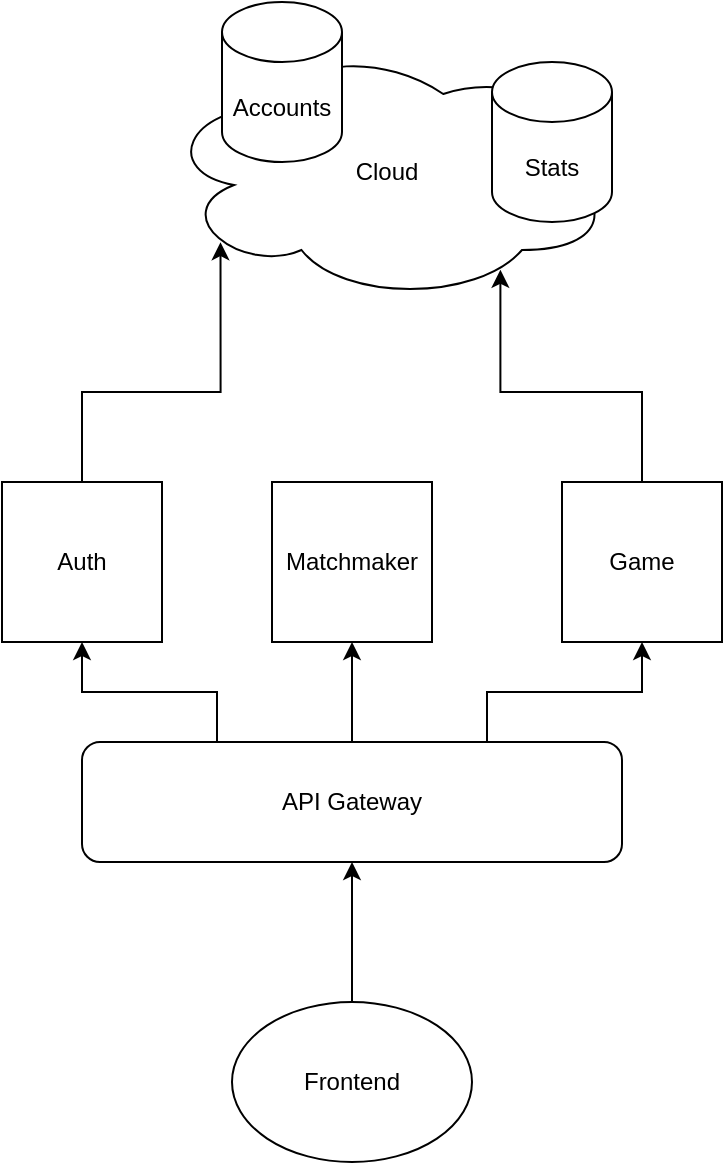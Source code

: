 <mxfile version="27.0.2">
  <diagram name="Page-1" id="xbsimYnlh9g8eGVlAv7C">
    <mxGraphModel dx="1193" dy="728" grid="1" gridSize="10" guides="1" tooltips="1" connect="1" arrows="1" fold="1" page="1" pageScale="1" pageWidth="827" pageHeight="1169" math="0" shadow="0">
      <root>
        <mxCell id="0" />
        <mxCell id="1" parent="0" />
        <mxCell id="-cmkB-pACfV8jmjpuL0W-12" style="edgeStyle=orthogonalEdgeStyle;rounded=0;orthogonalLoop=1;jettySize=auto;html=1;exitX=0.5;exitY=0;exitDx=0;exitDy=0;entryX=0.5;entryY=1;entryDx=0;entryDy=0;" edge="1" parent="1" source="-cmkB-pACfV8jmjpuL0W-1" target="-cmkB-pACfV8jmjpuL0W-4">
          <mxGeometry relative="1" as="geometry" />
        </mxCell>
        <mxCell id="-cmkB-pACfV8jmjpuL0W-13" style="edgeStyle=orthogonalEdgeStyle;rounded=0;orthogonalLoop=1;jettySize=auto;html=1;exitX=0.25;exitY=0;exitDx=0;exitDy=0;entryX=0.5;entryY=1;entryDx=0;entryDy=0;" edge="1" parent="1" source="-cmkB-pACfV8jmjpuL0W-1" target="-cmkB-pACfV8jmjpuL0W-3">
          <mxGeometry relative="1" as="geometry" />
        </mxCell>
        <mxCell id="-cmkB-pACfV8jmjpuL0W-14" style="edgeStyle=orthogonalEdgeStyle;rounded=0;orthogonalLoop=1;jettySize=auto;html=1;exitX=0.75;exitY=0;exitDx=0;exitDy=0;entryX=0.5;entryY=1;entryDx=0;entryDy=0;" edge="1" parent="1" source="-cmkB-pACfV8jmjpuL0W-1" target="-cmkB-pACfV8jmjpuL0W-5">
          <mxGeometry relative="1" as="geometry" />
        </mxCell>
        <mxCell id="-cmkB-pACfV8jmjpuL0W-1" value="API Gateway" style="rounded=1;whiteSpace=wrap;html=1;" vertex="1" parent="1">
          <mxGeometry x="190" y="470" width="270" height="60" as="geometry" />
        </mxCell>
        <mxCell id="-cmkB-pACfV8jmjpuL0W-15" style="edgeStyle=orthogonalEdgeStyle;rounded=0;orthogonalLoop=1;jettySize=auto;html=1;exitX=0.5;exitY=0;exitDx=0;exitDy=0;entryX=0.5;entryY=1;entryDx=0;entryDy=0;" edge="1" parent="1" source="-cmkB-pACfV8jmjpuL0W-2" target="-cmkB-pACfV8jmjpuL0W-1">
          <mxGeometry relative="1" as="geometry" />
        </mxCell>
        <mxCell id="-cmkB-pACfV8jmjpuL0W-2" value="Frontend" style="ellipse;whiteSpace=wrap;html=1;" vertex="1" parent="1">
          <mxGeometry x="265" y="600" width="120" height="80" as="geometry" />
        </mxCell>
        <mxCell id="-cmkB-pACfV8jmjpuL0W-3" value="Auth" style="whiteSpace=wrap;html=1;aspect=fixed;" vertex="1" parent="1">
          <mxGeometry x="150" y="340" width="80" height="80" as="geometry" />
        </mxCell>
        <mxCell id="-cmkB-pACfV8jmjpuL0W-4" value="Matchmaker" style="whiteSpace=wrap;html=1;aspect=fixed;" vertex="1" parent="1">
          <mxGeometry x="285" y="340" width="80" height="80" as="geometry" />
        </mxCell>
        <mxCell id="-cmkB-pACfV8jmjpuL0W-5" value="Game" style="whiteSpace=wrap;html=1;aspect=fixed;" vertex="1" parent="1">
          <mxGeometry x="430" y="340" width="80" height="80" as="geometry" />
        </mxCell>
        <mxCell id="-cmkB-pACfV8jmjpuL0W-7" value="Cloud" style="ellipse;shape=cloud;whiteSpace=wrap;html=1;" vertex="1" parent="1">
          <mxGeometry x="230" y="120" width="225" height="130" as="geometry" />
        </mxCell>
        <mxCell id="-cmkB-pACfV8jmjpuL0W-8" value="Stats" style="shape=cylinder3;whiteSpace=wrap;html=1;boundedLbl=1;backgroundOutline=1;size=15;" vertex="1" parent="1">
          <mxGeometry x="395" y="130" width="60" height="80" as="geometry" />
        </mxCell>
        <mxCell id="-cmkB-pACfV8jmjpuL0W-9" value="Accounts" style="shape=cylinder3;whiteSpace=wrap;html=1;boundedLbl=1;backgroundOutline=1;size=15;" vertex="1" parent="1">
          <mxGeometry x="260" y="100" width="60" height="80" as="geometry" />
        </mxCell>
        <mxCell id="-cmkB-pACfV8jmjpuL0W-10" style="edgeStyle=orthogonalEdgeStyle;rounded=0;orthogonalLoop=1;jettySize=auto;html=1;exitX=0.5;exitY=0;exitDx=0;exitDy=0;entryX=0.13;entryY=0.77;entryDx=0;entryDy=0;entryPerimeter=0;" edge="1" parent="1" source="-cmkB-pACfV8jmjpuL0W-3" target="-cmkB-pACfV8jmjpuL0W-7">
          <mxGeometry relative="1" as="geometry" />
        </mxCell>
        <mxCell id="-cmkB-pACfV8jmjpuL0W-11" style="edgeStyle=orthogonalEdgeStyle;rounded=0;orthogonalLoop=1;jettySize=auto;html=1;exitX=0.5;exitY=0;exitDx=0;exitDy=0;entryX=0.752;entryY=0.876;entryDx=0;entryDy=0;entryPerimeter=0;" edge="1" parent="1" source="-cmkB-pACfV8jmjpuL0W-5" target="-cmkB-pACfV8jmjpuL0W-7">
          <mxGeometry relative="1" as="geometry" />
        </mxCell>
      </root>
    </mxGraphModel>
  </diagram>
</mxfile>
